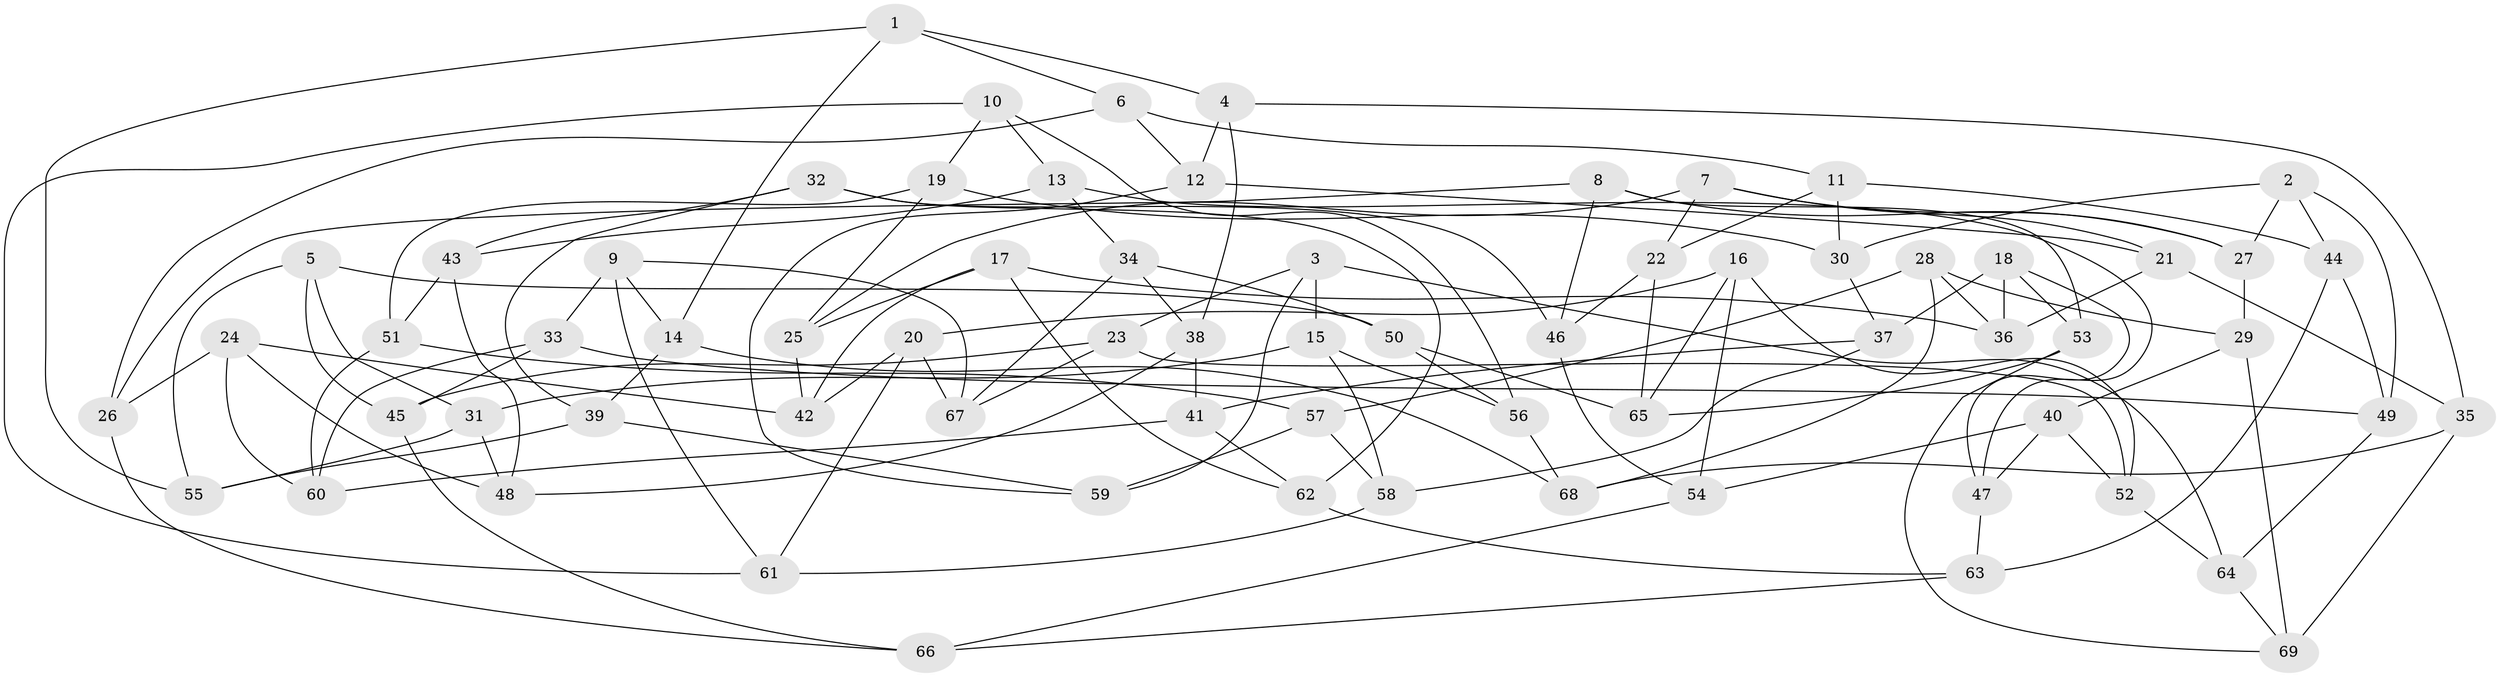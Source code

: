 // Generated by graph-tools (version 1.1) at 2025/11/02/27/25 16:11:47]
// undirected, 69 vertices, 138 edges
graph export_dot {
graph [start="1"]
  node [color=gray90,style=filled];
  1;
  2;
  3;
  4;
  5;
  6;
  7;
  8;
  9;
  10;
  11;
  12;
  13;
  14;
  15;
  16;
  17;
  18;
  19;
  20;
  21;
  22;
  23;
  24;
  25;
  26;
  27;
  28;
  29;
  30;
  31;
  32;
  33;
  34;
  35;
  36;
  37;
  38;
  39;
  40;
  41;
  42;
  43;
  44;
  45;
  46;
  47;
  48;
  49;
  50;
  51;
  52;
  53;
  54;
  55;
  56;
  57;
  58;
  59;
  60;
  61;
  62;
  63;
  64;
  65;
  66;
  67;
  68;
  69;
  1 -- 4;
  1 -- 55;
  1 -- 14;
  1 -- 6;
  2 -- 30;
  2 -- 27;
  2 -- 44;
  2 -- 49;
  3 -- 15;
  3 -- 59;
  3 -- 23;
  3 -- 64;
  4 -- 38;
  4 -- 12;
  4 -- 35;
  5 -- 45;
  5 -- 50;
  5 -- 31;
  5 -- 55;
  6 -- 12;
  6 -- 26;
  6 -- 11;
  7 -- 22;
  7 -- 21;
  7 -- 25;
  7 -- 27;
  8 -- 46;
  8 -- 53;
  8 -- 26;
  8 -- 27;
  9 -- 61;
  9 -- 14;
  9 -- 33;
  9 -- 67;
  10 -- 13;
  10 -- 19;
  10 -- 56;
  10 -- 61;
  11 -- 22;
  11 -- 30;
  11 -- 44;
  12 -- 21;
  12 -- 59;
  13 -- 47;
  13 -- 43;
  13 -- 34;
  14 -- 68;
  14 -- 39;
  15 -- 56;
  15 -- 31;
  15 -- 58;
  16 -- 52;
  16 -- 65;
  16 -- 20;
  16 -- 54;
  17 -- 62;
  17 -- 36;
  17 -- 25;
  17 -- 42;
  18 -- 36;
  18 -- 47;
  18 -- 53;
  18 -- 37;
  19 -- 30;
  19 -- 51;
  19 -- 25;
  20 -- 67;
  20 -- 42;
  20 -- 61;
  21 -- 36;
  21 -- 35;
  22 -- 46;
  22 -- 65;
  23 -- 45;
  23 -- 67;
  23 -- 52;
  24 -- 48;
  24 -- 26;
  24 -- 42;
  24 -- 60;
  25 -- 42;
  26 -- 66;
  27 -- 29;
  28 -- 36;
  28 -- 29;
  28 -- 68;
  28 -- 57;
  29 -- 40;
  29 -- 69;
  30 -- 37;
  31 -- 48;
  31 -- 55;
  32 -- 39;
  32 -- 46;
  32 -- 62;
  32 -- 43;
  33 -- 49;
  33 -- 45;
  33 -- 60;
  34 -- 50;
  34 -- 38;
  34 -- 67;
  35 -- 68;
  35 -- 69;
  37 -- 58;
  37 -- 41;
  38 -- 41;
  38 -- 48;
  39 -- 59;
  39 -- 55;
  40 -- 52;
  40 -- 47;
  40 -- 54;
  41 -- 60;
  41 -- 62;
  43 -- 51;
  43 -- 48;
  44 -- 63;
  44 -- 49;
  45 -- 66;
  46 -- 54;
  47 -- 63;
  49 -- 64;
  50 -- 56;
  50 -- 65;
  51 -- 57;
  51 -- 60;
  52 -- 64;
  53 -- 69;
  53 -- 65;
  54 -- 66;
  56 -- 68;
  57 -- 58;
  57 -- 59;
  58 -- 61;
  62 -- 63;
  63 -- 66;
  64 -- 69;
}
